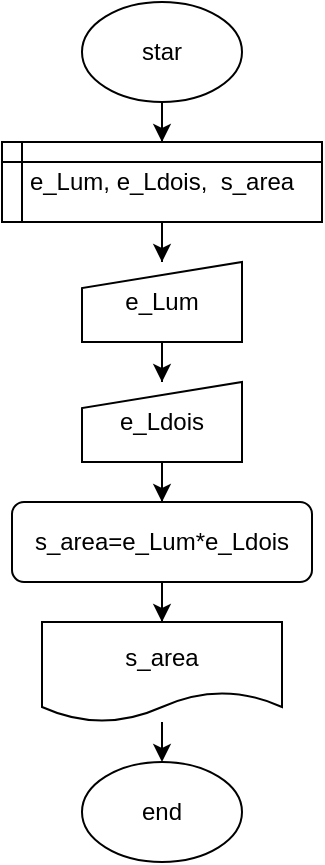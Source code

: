 <mxfile version="14.7.6" type="device"><diagram id="GA8DHubdpCx-_mimDT7K" name="Page-1"><mxGraphModel dx="1550" dy="600" grid="1" gridSize="10" guides="1" tooltips="1" connect="1" arrows="1" fold="1" page="1" pageScale="1" pageWidth="827" pageHeight="1169" math="0" shadow="0"><root><mxCell id="0"/><mxCell id="1" parent="0"/><mxCell id="uCB9CPAy4BNGBNJNktgB-3" style="edgeStyle=orthogonalEdgeStyle;rounded=0;orthogonalLoop=1;jettySize=auto;html=1;entryX=0.5;entryY=0;entryDx=0;entryDy=0;" edge="1" parent="1" source="uCB9CPAy4BNGBNJNktgB-1" target="uCB9CPAy4BNGBNJNktgB-2"><mxGeometry relative="1" as="geometry"/></mxCell><mxCell id="uCB9CPAy4BNGBNJNktgB-1" value="star" style="ellipse;whiteSpace=wrap;html=1;" vertex="1" parent="1"><mxGeometry x="-30" y="10" width="80" height="50" as="geometry"/></mxCell><mxCell id="uCB9CPAy4BNGBNJNktgB-6" value="" style="edgeStyle=orthogonalEdgeStyle;rounded=0;orthogonalLoop=1;jettySize=auto;html=1;" edge="1" parent="1" source="uCB9CPAy4BNGBNJNktgB-2" target="uCB9CPAy4BNGBNJNktgB-4"><mxGeometry relative="1" as="geometry"/></mxCell><mxCell id="uCB9CPAy4BNGBNJNktgB-2" value="e_Lum, e_Ldois,&amp;nbsp; s_area" style="shape=internalStorage;whiteSpace=wrap;html=1;backgroundOutline=1;dx=10;dy=10;" vertex="1" parent="1"><mxGeometry x="-70" y="80" width="160" height="40" as="geometry"/></mxCell><mxCell id="uCB9CPAy4BNGBNJNktgB-8" style="edgeStyle=orthogonalEdgeStyle;rounded=0;orthogonalLoop=1;jettySize=auto;html=1;entryX=0.5;entryY=0;entryDx=0;entryDy=0;" edge="1" parent="1" source="uCB9CPAy4BNGBNJNktgB-4" target="uCB9CPAy4BNGBNJNktgB-13"><mxGeometry relative="1" as="geometry"/></mxCell><mxCell id="uCB9CPAy4BNGBNJNktgB-4" value="e_Lum" style="shape=manualInput;whiteSpace=wrap;html=1;size=13;" vertex="1" parent="1"><mxGeometry x="-30" y="140" width="80" height="40" as="geometry"/></mxCell><mxCell id="uCB9CPAy4BNGBNJNktgB-10" style="edgeStyle=orthogonalEdgeStyle;rounded=0;orthogonalLoop=1;jettySize=auto;html=1;entryX=0.5;entryY=0;entryDx=0;entryDy=0;" edge="1" parent="1" source="uCB9CPAy4BNGBNJNktgB-7" target="uCB9CPAy4BNGBNJNktgB-9"><mxGeometry relative="1" as="geometry"/></mxCell><mxCell id="uCB9CPAy4BNGBNJNktgB-7" value="s_area=e_Lum*e_Ldois" style="rounded=1;whiteSpace=wrap;html=1;" vertex="1" parent="1"><mxGeometry x="-65" y="260" width="150" height="40" as="geometry"/></mxCell><mxCell id="uCB9CPAy4BNGBNJNktgB-12" style="edgeStyle=orthogonalEdgeStyle;rounded=0;orthogonalLoop=1;jettySize=auto;html=1;entryX=0.5;entryY=0;entryDx=0;entryDy=0;" edge="1" parent="1" source="uCB9CPAy4BNGBNJNktgB-9"><mxGeometry relative="1" as="geometry"><mxPoint x="10" y="390" as="targetPoint"/></mxGeometry></mxCell><mxCell id="uCB9CPAy4BNGBNJNktgB-9" value="s_area" style="shape=document;whiteSpace=wrap;html=1;boundedLbl=1;" vertex="1" parent="1"><mxGeometry x="-50" y="320" width="120" height="50" as="geometry"/></mxCell><mxCell id="uCB9CPAy4BNGBNJNktgB-11" value="end" style="ellipse;whiteSpace=wrap;html=1;" vertex="1" parent="1"><mxGeometry x="-30" y="390" width="80" height="50" as="geometry"/></mxCell><mxCell id="uCB9CPAy4BNGBNJNktgB-14" style="edgeStyle=orthogonalEdgeStyle;rounded=0;orthogonalLoop=1;jettySize=auto;html=1;entryX=0.5;entryY=0;entryDx=0;entryDy=0;" edge="1" parent="1" source="uCB9CPAy4BNGBNJNktgB-13" target="uCB9CPAy4BNGBNJNktgB-7"><mxGeometry relative="1" as="geometry"/></mxCell><mxCell id="uCB9CPAy4BNGBNJNktgB-13" value="e_Ldois" style="shape=manualInput;whiteSpace=wrap;html=1;size=13;" vertex="1" parent="1"><mxGeometry x="-30" y="200" width="80" height="40" as="geometry"/></mxCell></root></mxGraphModel></diagram></mxfile>